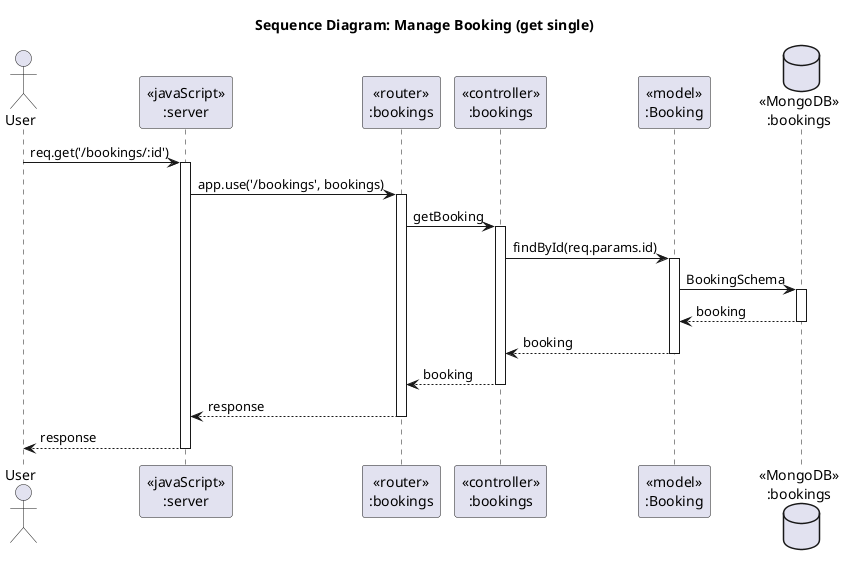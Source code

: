 @startuml booking-get-single
title Sequence Diagram: Manage Booking (get single)

actor "User" as User

participant "<<javaScript>>\n:server" as Server
participant "<<router>>\n:bookings" as Router
participant "<<controller>>\n:bookings" as Controller
participant "<<model>>\n:Booking" as BookingModel
database "<<MongoDB>>\n:bookings" as BookingMongoDB

User -> Server : req.get('/bookings/:id')
activate Server

Server -> Router : app.use('/bookings', bookings)
activate Router

Router -> Controller : getBooking
activate Controller

Controller -> BookingModel : findById(req.params.id)
activate BookingModel

BookingModel -> BookingMongoDB : BookingSchema
activate BookingMongoDB
BookingMongoDB --> BookingModel : booking
deactivate BookingMongoDB

BookingModel --> Controller : booking
deactivate BookingModel

Controller --> Router : booking
deactivate Controller

Router --> Server : response
deactivate Router

Server --> User : response
deactivate Server

@enduml